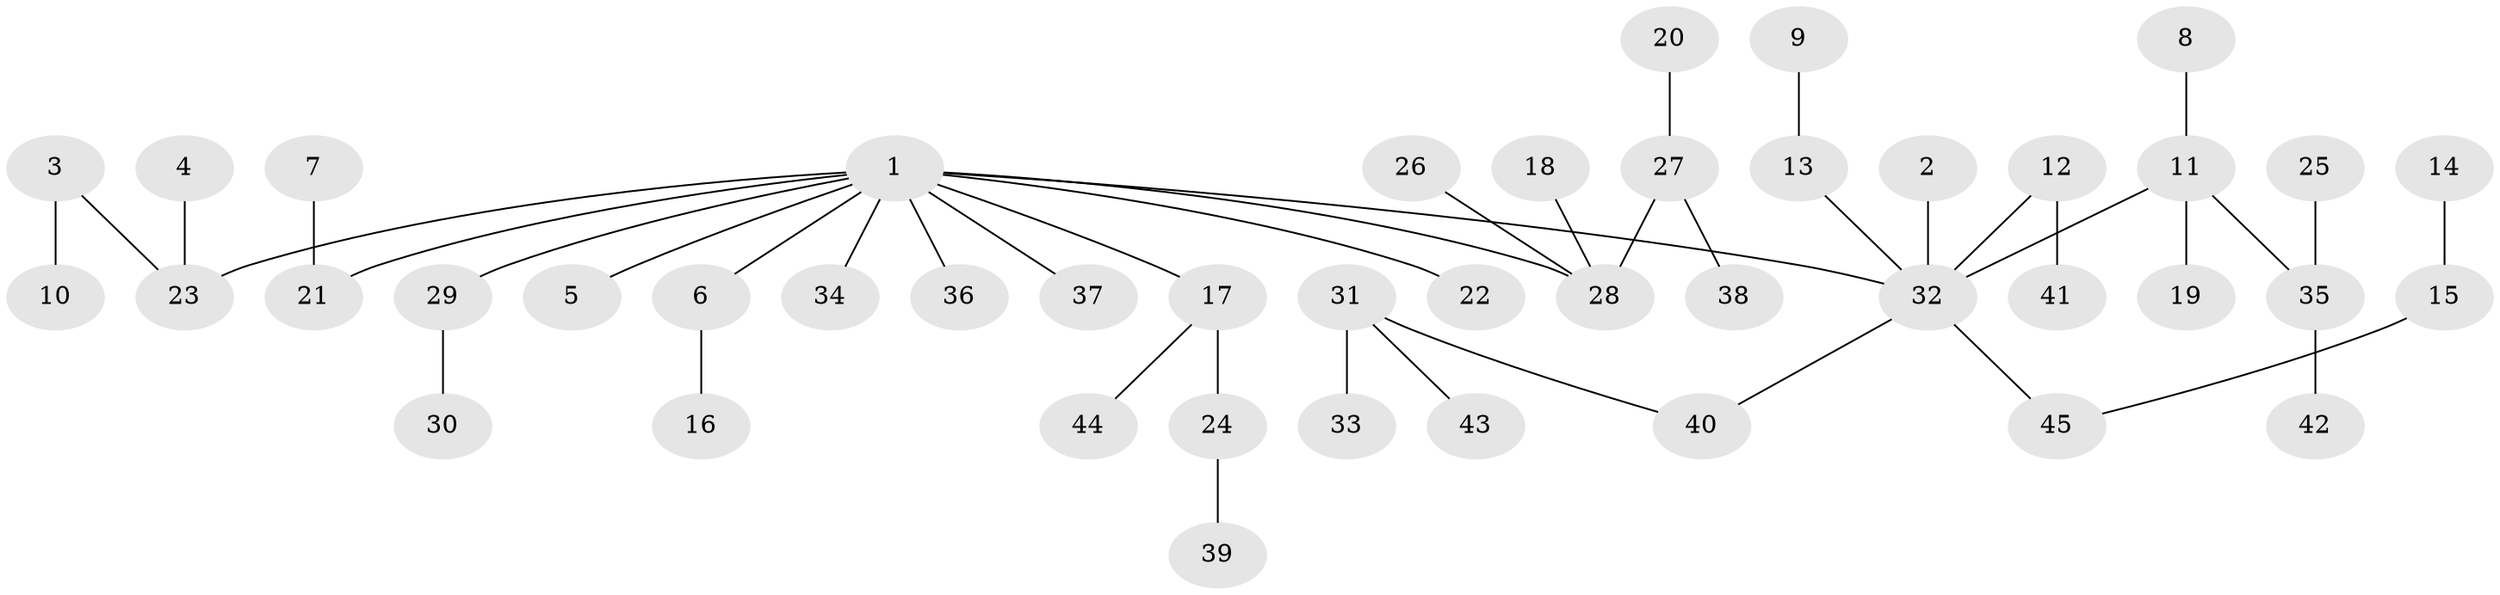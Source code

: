 // original degree distribution, {4: 0.06666666666666667, 5: 0.022222222222222223, 2: 0.23333333333333334, 6: 0.011111111111111112, 3: 0.2, 1: 0.4666666666666667}
// Generated by graph-tools (version 1.1) at 2025/26/03/09/25 03:26:24]
// undirected, 45 vertices, 44 edges
graph export_dot {
graph [start="1"]
  node [color=gray90,style=filled];
  1;
  2;
  3;
  4;
  5;
  6;
  7;
  8;
  9;
  10;
  11;
  12;
  13;
  14;
  15;
  16;
  17;
  18;
  19;
  20;
  21;
  22;
  23;
  24;
  25;
  26;
  27;
  28;
  29;
  30;
  31;
  32;
  33;
  34;
  35;
  36;
  37;
  38;
  39;
  40;
  41;
  42;
  43;
  44;
  45;
  1 -- 5 [weight=1.0];
  1 -- 6 [weight=1.0];
  1 -- 17 [weight=1.0];
  1 -- 21 [weight=1.0];
  1 -- 22 [weight=1.0];
  1 -- 23 [weight=1.0];
  1 -- 28 [weight=1.0];
  1 -- 29 [weight=1.0];
  1 -- 32 [weight=1.0];
  1 -- 34 [weight=1.0];
  1 -- 36 [weight=1.0];
  1 -- 37 [weight=1.0];
  2 -- 32 [weight=1.0];
  3 -- 10 [weight=1.0];
  3 -- 23 [weight=1.0];
  4 -- 23 [weight=1.0];
  6 -- 16 [weight=1.0];
  7 -- 21 [weight=1.0];
  8 -- 11 [weight=1.0];
  9 -- 13 [weight=1.0];
  11 -- 19 [weight=1.0];
  11 -- 32 [weight=1.0];
  11 -- 35 [weight=1.0];
  12 -- 32 [weight=1.0];
  12 -- 41 [weight=1.0];
  13 -- 32 [weight=1.0];
  14 -- 15 [weight=1.0];
  15 -- 45 [weight=1.0];
  17 -- 24 [weight=1.0];
  17 -- 44 [weight=1.0];
  18 -- 28 [weight=1.0];
  20 -- 27 [weight=1.0];
  24 -- 39 [weight=1.0];
  25 -- 35 [weight=1.0];
  26 -- 28 [weight=1.0];
  27 -- 28 [weight=1.0];
  27 -- 38 [weight=1.0];
  29 -- 30 [weight=1.0];
  31 -- 33 [weight=1.0];
  31 -- 40 [weight=1.0];
  31 -- 43 [weight=1.0];
  32 -- 40 [weight=1.0];
  32 -- 45 [weight=1.0];
  35 -- 42 [weight=1.0];
}

